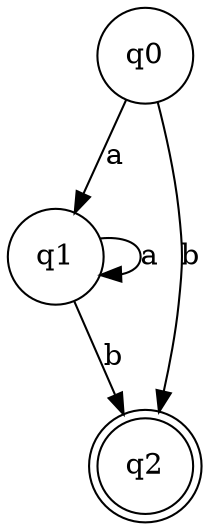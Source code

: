 // grafo del automata
digraph {
	node [shape=circle]
	q1
	q0
	q0 -> q1 [label=a]
	node [shape=circle]
	q1
	q1
	q1 -> q1 [label=a]
	node [shape=doublecircle]
	q2
	q1 -> q2 [label=b]
	node [shape=doublecircle]
	q2
	q0 -> q2 [label=b]
}
